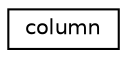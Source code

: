 digraph "Graphical Class Hierarchy"
{
 // LATEX_PDF_SIZE
  edge [fontname="Helvetica",fontsize="10",labelfontname="Helvetica",labelfontsize="10"];
  node [fontname="Helvetica",fontsize="10",shape=record];
  rankdir="LR";
  Node0 [label="column",height=0.2,width=0.4,color="black", fillcolor="white", style="filled",URL="$structcolumn.html",tooltip=" "];
}
